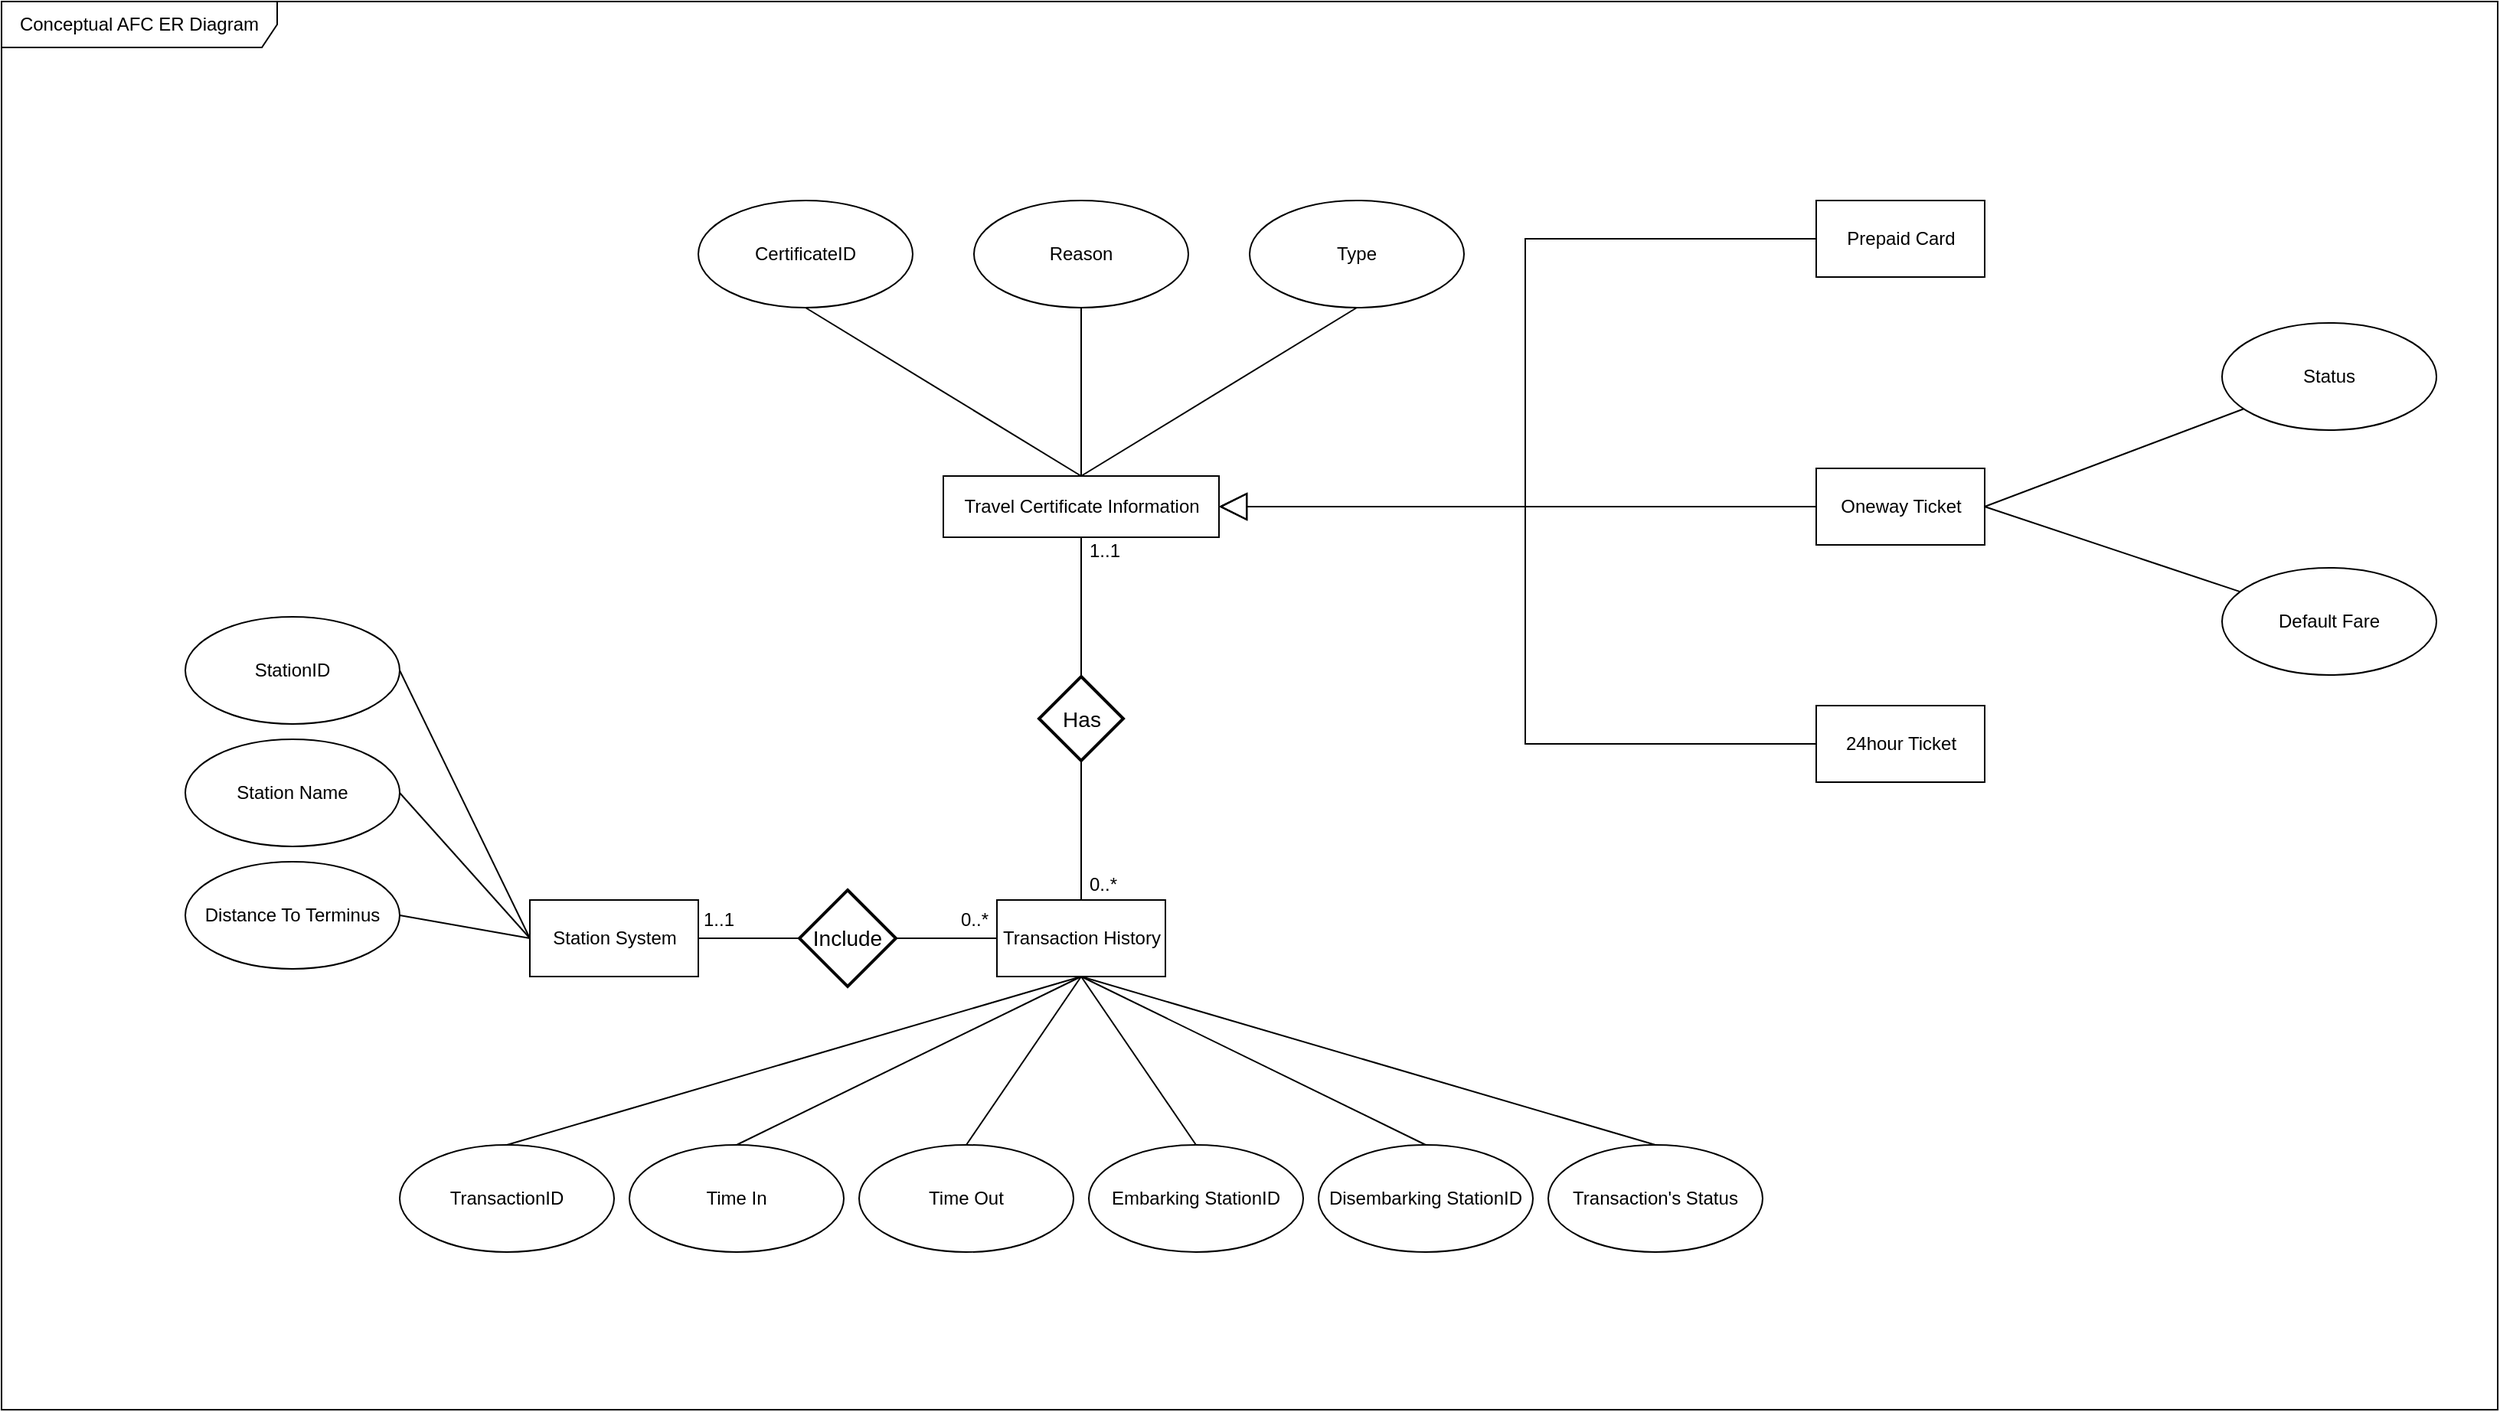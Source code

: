 <mxfile version="12.1.9" type="device" pages="1"><diagram id="IIVnU5TS93NYjTbu1rzC" name="Page-1"><mxGraphModel dx="2705" dy="771" grid="1" gridSize="10" guides="1" tooltips="1" connect="1" arrows="1" fold="1" page="1" pageScale="1" pageWidth="1169" pageHeight="827" math="0" shadow="0"><root><mxCell id="0"/><mxCell id="1" parent="0"/><mxCell id="9WDU5_tVH0Kmsjpy-VmY-76" value="&lt;span class=&quot;fontstyle0&quot;&gt;Conceptual AFC ER Diagram&lt;br&gt;&lt;/span&gt;" style="shape=umlFrame;whiteSpace=wrap;html=1;width=180;height=30;" parent="1" vertex="1"><mxGeometry x="-455" y="10" width="1630" height="920" as="geometry"/></mxCell><mxCell id="9WDU5_tVH0Kmsjpy-VmY-21" style="edgeStyle=orthogonalEdgeStyle;rounded=0;orthogonalLoop=1;jettySize=auto;html=1;exitX=0.5;exitY=1;exitDx=0;exitDy=0;entryX=0.5;entryY=0;entryDx=0;entryDy=0;endArrow=none;endFill=0;strokeColor=#000000;" parent="1" source="9WDU5_tVH0Kmsjpy-VmY-58" target="9WDU5_tVH0Kmsjpy-VmY-20" edge="1"><mxGeometry relative="1" as="geometry"/></mxCell><mxCell id="9WDU5_tVH0Kmsjpy-VmY-73" value="0..*" style="text;html=1;resizable=0;points=[];align=center;verticalAlign=middle;labelBackgroundColor=#ffffff;" parent="9WDU5_tVH0Kmsjpy-VmY-21" vertex="1" connectable="0"><mxGeometry x="0.764" y="1" relative="1" as="geometry"><mxPoint x="13" as="offset"/></mxGeometry></mxCell><mxCell id="9WDU5_tVH0Kmsjpy-VmY-35" style="edgeStyle=none;rounded=0;orthogonalLoop=1;jettySize=auto;html=1;exitX=0.5;exitY=0;exitDx=0;exitDy=0;startArrow=none;startFill=0;endArrow=none;endFill=0;strokeColor=#000000;" parent="1" source="9WDU5_tVH0Kmsjpy-VmY-15" target="9WDU5_tVH0Kmsjpy-VmY-33" edge="1"><mxGeometry relative="1" as="geometry"/></mxCell><mxCell id="9WDU5_tVH0Kmsjpy-VmY-15" value="Travel Certificate Information" style="html=1;" parent="1" vertex="1"><mxGeometry x="160" y="320" width="180" height="40" as="geometry"/></mxCell><mxCell id="9WDU5_tVH0Kmsjpy-VmY-44" style="edgeStyle=none;rounded=0;orthogonalLoop=1;jettySize=auto;html=1;exitX=0.5;exitY=1;exitDx=0;exitDy=0;entryX=0.5;entryY=0;entryDx=0;entryDy=0;startArrow=none;startFill=0;endArrow=none;endFill=0;strokeColor=#000000;" parent="1" source="9WDU5_tVH0Kmsjpy-VmY-20" target="9WDU5_tVH0Kmsjpy-VmY-38" edge="1"><mxGeometry relative="1" as="geometry"/></mxCell><mxCell id="9WDU5_tVH0Kmsjpy-VmY-45" style="edgeStyle=none;rounded=0;orthogonalLoop=1;jettySize=auto;html=1;exitX=0.5;exitY=1;exitDx=0;exitDy=0;entryX=0.5;entryY=0;entryDx=0;entryDy=0;startArrow=none;startFill=0;endArrow=none;endFill=0;strokeColor=#000000;" parent="1" source="9WDU5_tVH0Kmsjpy-VmY-20" target="9WDU5_tVH0Kmsjpy-VmY-39" edge="1"><mxGeometry relative="1" as="geometry"/></mxCell><mxCell id="9WDU5_tVH0Kmsjpy-VmY-46" style="edgeStyle=none;rounded=0;orthogonalLoop=1;jettySize=auto;html=1;exitX=0.5;exitY=1;exitDx=0;exitDy=0;entryX=0.5;entryY=0;entryDx=0;entryDy=0;startArrow=none;startFill=0;endArrow=none;endFill=0;strokeColor=#000000;" parent="1" source="9WDU5_tVH0Kmsjpy-VmY-20" target="9WDU5_tVH0Kmsjpy-VmY-40" edge="1"><mxGeometry relative="1" as="geometry"/></mxCell><mxCell id="9WDU5_tVH0Kmsjpy-VmY-47" style="edgeStyle=none;rounded=0;orthogonalLoop=1;jettySize=auto;html=1;exitX=0.5;exitY=1;exitDx=0;exitDy=0;entryX=0.5;entryY=0;entryDx=0;entryDy=0;startArrow=none;startFill=0;endArrow=none;endFill=0;strokeColor=#000000;" parent="1" source="9WDU5_tVH0Kmsjpy-VmY-20" target="9WDU5_tVH0Kmsjpy-VmY-41" edge="1"><mxGeometry relative="1" as="geometry"/></mxCell><mxCell id="9WDU5_tVH0Kmsjpy-VmY-48" style="edgeStyle=none;rounded=0;orthogonalLoop=1;jettySize=auto;html=1;exitX=0.5;exitY=1;exitDx=0;exitDy=0;entryX=0.5;entryY=0;entryDx=0;entryDy=0;startArrow=none;startFill=0;endArrow=none;endFill=0;strokeColor=#000000;" parent="1" source="9WDU5_tVH0Kmsjpy-VmY-20" target="9WDU5_tVH0Kmsjpy-VmY-42" edge="1"><mxGeometry relative="1" as="geometry"/></mxCell><mxCell id="9WDU5_tVH0Kmsjpy-VmY-49" style="edgeStyle=none;rounded=0;orthogonalLoop=1;jettySize=auto;html=1;exitX=0.5;exitY=1;exitDx=0;exitDy=0;entryX=0.5;entryY=0;entryDx=0;entryDy=0;startArrow=none;startFill=0;endArrow=none;endFill=0;strokeColor=#000000;" parent="1" source="9WDU5_tVH0Kmsjpy-VmY-20" target="9WDU5_tVH0Kmsjpy-VmY-43" edge="1"><mxGeometry relative="1" as="geometry"/></mxCell><mxCell id="9WDU5_tVH0Kmsjpy-VmY-20" value="Transaction History" style="html=1;" parent="1" vertex="1"><mxGeometry x="195" y="597" width="110" height="50" as="geometry"/></mxCell><mxCell id="9WDU5_tVH0Kmsjpy-VmY-50" style="edgeStyle=orthogonalEdgeStyle;rounded=0;orthogonalLoop=1;jettySize=auto;html=1;exitX=0;exitY=0.5;exitDx=0;exitDy=0;entryX=1;entryY=0.5;entryDx=0;entryDy=0;startArrow=none;startFill=0;endArrow=block;endFill=0;strokeColor=#000000;endSize=16;" parent="1" source="9WDU5_tVH0Kmsjpy-VmY-22" target="9WDU5_tVH0Kmsjpy-VmY-15" edge="1"><mxGeometry relative="1" as="geometry"/></mxCell><mxCell id="9WDU5_tVH0Kmsjpy-VmY-22" value="Prepaid Card" style="html=1;" parent="1" vertex="1"><mxGeometry x="730" y="140" width="110" height="50" as="geometry"/></mxCell><mxCell id="9WDU5_tVH0Kmsjpy-VmY-30" style="rounded=0;orthogonalLoop=1;jettySize=auto;html=1;exitX=1;exitY=0.5;exitDx=0;exitDy=0;startArrow=none;startFill=0;endArrow=none;endFill=0;strokeColor=#000000;" parent="1" source="9WDU5_tVH0Kmsjpy-VmY-23" target="9WDU5_tVH0Kmsjpy-VmY-26" edge="1"><mxGeometry relative="1" as="geometry"/></mxCell><mxCell id="9WDU5_tVH0Kmsjpy-VmY-31" style="rounded=0;orthogonalLoop=1;jettySize=auto;html=1;exitX=1;exitY=0.5;exitDx=0;exitDy=0;startArrow=none;startFill=0;endArrow=none;endFill=0;strokeColor=#000000;" parent="1" source="9WDU5_tVH0Kmsjpy-VmY-23" target="9WDU5_tVH0Kmsjpy-VmY-27" edge="1"><mxGeometry relative="1" as="geometry"/></mxCell><mxCell id="9WDU5_tVH0Kmsjpy-VmY-51" style="edgeStyle=orthogonalEdgeStyle;rounded=0;orthogonalLoop=1;jettySize=auto;html=1;exitX=0;exitY=0.5;exitDx=0;exitDy=0;startArrow=none;startFill=0;endArrow=block;endFill=0;strokeColor=#000000;endSize=16;" parent="1" source="9WDU5_tVH0Kmsjpy-VmY-23" edge="1"><mxGeometry relative="1" as="geometry"><mxPoint x="340" y="340" as="targetPoint"/></mxGeometry></mxCell><mxCell id="9WDU5_tVH0Kmsjpy-VmY-23" value="Oneway Ticket" style="html=1;" parent="1" vertex="1"><mxGeometry x="730" y="315" width="110" height="50" as="geometry"/></mxCell><mxCell id="9WDU5_tVH0Kmsjpy-VmY-52" style="edgeStyle=orthogonalEdgeStyle;rounded=0;orthogonalLoop=1;jettySize=auto;html=1;exitX=0;exitY=0.5;exitDx=0;exitDy=0;entryX=1;entryY=0.5;entryDx=0;entryDy=0;startArrow=none;startFill=0;endArrow=block;endFill=0;strokeColor=#000000;endSize=16;" parent="1" source="9WDU5_tVH0Kmsjpy-VmY-24" target="9WDU5_tVH0Kmsjpy-VmY-15" edge="1"><mxGeometry relative="1" as="geometry"/></mxCell><mxCell id="9WDU5_tVH0Kmsjpy-VmY-24" value="24hour Ticket" style="html=1;" parent="1" vertex="1"><mxGeometry x="730" y="470" width="110" height="50" as="geometry"/></mxCell><mxCell id="9WDU5_tVH0Kmsjpy-VmY-26" value="Status" style="ellipse;whiteSpace=wrap;html=1;" parent="1" vertex="1"><mxGeometry x="995" y="220" width="140" height="70" as="geometry"/></mxCell><mxCell id="9WDU5_tVH0Kmsjpy-VmY-27" value="Default Fare" style="ellipse;whiteSpace=wrap;html=1;" parent="1" vertex="1"><mxGeometry x="995" y="380" width="140" height="70" as="geometry"/></mxCell><mxCell id="9WDU5_tVH0Kmsjpy-VmY-36" style="edgeStyle=none;rounded=0;orthogonalLoop=1;jettySize=auto;html=1;exitX=0.5;exitY=1;exitDx=0;exitDy=0;entryX=0.5;entryY=0;entryDx=0;entryDy=0;startArrow=none;startFill=0;endArrow=none;endFill=0;strokeColor=#000000;" parent="1" source="9WDU5_tVH0Kmsjpy-VmY-32" target="9WDU5_tVH0Kmsjpy-VmY-15" edge="1"><mxGeometry relative="1" as="geometry"/></mxCell><mxCell id="9WDU5_tVH0Kmsjpy-VmY-32" value="CertificateID" style="ellipse;whiteSpace=wrap;html=1;" parent="1" vertex="1"><mxGeometry y="140" width="140" height="70" as="geometry"/></mxCell><mxCell id="9WDU5_tVH0Kmsjpy-VmY-33" value="Reason" style="ellipse;whiteSpace=wrap;html=1;" parent="1" vertex="1"><mxGeometry x="180" y="140" width="140" height="70" as="geometry"/></mxCell><mxCell id="9WDU5_tVH0Kmsjpy-VmY-37" style="edgeStyle=none;rounded=0;orthogonalLoop=1;jettySize=auto;html=1;exitX=0.5;exitY=1;exitDx=0;exitDy=0;startArrow=none;startFill=0;endArrow=none;endFill=0;strokeColor=#000000;" parent="1" source="9WDU5_tVH0Kmsjpy-VmY-34" edge="1"><mxGeometry relative="1" as="geometry"><mxPoint x="250" y="320" as="targetPoint"/></mxGeometry></mxCell><mxCell id="9WDU5_tVH0Kmsjpy-VmY-34" value="Type" style="ellipse;whiteSpace=wrap;html=1;" parent="1" vertex="1"><mxGeometry x="360" y="140" width="140" height="70" as="geometry"/></mxCell><mxCell id="9WDU5_tVH0Kmsjpy-VmY-38" value="TransactionID" style="ellipse;whiteSpace=wrap;html=1;" parent="1" vertex="1"><mxGeometry x="-195" y="757" width="140" height="70" as="geometry"/></mxCell><mxCell id="9WDU5_tVH0Kmsjpy-VmY-39" value="Time In" style="ellipse;whiteSpace=wrap;html=1;" parent="1" vertex="1"><mxGeometry x="-45" y="757" width="140" height="70" as="geometry"/></mxCell><mxCell id="9WDU5_tVH0Kmsjpy-VmY-40" value="Time Out" style="ellipse;whiteSpace=wrap;html=1;" parent="1" vertex="1"><mxGeometry x="105" y="757" width="140" height="70" as="geometry"/></mxCell><mxCell id="9WDU5_tVH0Kmsjpy-VmY-41" value="Embarking StationID" style="ellipse;whiteSpace=wrap;html=1;" parent="1" vertex="1"><mxGeometry x="255" y="757" width="140" height="70" as="geometry"/></mxCell><mxCell id="9WDU5_tVH0Kmsjpy-VmY-42" value="Disembarking StationID" style="ellipse;whiteSpace=wrap;html=1;" parent="1" vertex="1"><mxGeometry x="405" y="757" width="140" height="70" as="geometry"/></mxCell><mxCell id="9WDU5_tVH0Kmsjpy-VmY-43" value="Transaction's Status&lt;br&gt;" style="ellipse;whiteSpace=wrap;html=1;" parent="1" vertex="1"><mxGeometry x="555" y="757" width="140" height="70" as="geometry"/></mxCell><mxCell id="9WDU5_tVH0Kmsjpy-VmY-65" style="edgeStyle=orthogonalEdgeStyle;rounded=0;orthogonalLoop=1;jettySize=auto;html=1;exitX=1;exitY=0.5;exitDx=0;exitDy=0;entryX=0;entryY=0.5;entryDx=0;entryDy=0;startArrow=none;startFill=0;endArrow=none;endFill=0;endSize=16;strokeColor=#000000;strokeWidth=1;" parent="1" source="9WDU5_tVH0Kmsjpy-VmY-54" target="9WDU5_tVH0Kmsjpy-VmY-64" edge="1"><mxGeometry relative="1" as="geometry"/></mxCell><mxCell id="9WDU5_tVH0Kmsjpy-VmY-69" style="edgeStyle=none;rounded=0;orthogonalLoop=1;jettySize=auto;html=1;exitX=0;exitY=0.5;exitDx=0;exitDy=0;entryX=1;entryY=0.5;entryDx=0;entryDy=0;startArrow=none;startFill=0;endArrow=none;endFill=0;endSize=16;strokeColor=#000000;strokeWidth=1;" parent="1" source="9WDU5_tVH0Kmsjpy-VmY-54" target="9WDU5_tVH0Kmsjpy-VmY-56" edge="1"><mxGeometry relative="1" as="geometry"/></mxCell><mxCell id="9WDU5_tVH0Kmsjpy-VmY-70" style="edgeStyle=none;rounded=0;orthogonalLoop=1;jettySize=auto;html=1;exitX=0;exitY=0.5;exitDx=0;exitDy=0;entryX=1;entryY=0.5;entryDx=0;entryDy=0;startArrow=none;startFill=0;endArrow=none;endFill=0;endSize=16;strokeColor=#000000;strokeWidth=1;" parent="1" source="9WDU5_tVH0Kmsjpy-VmY-54" target="9WDU5_tVH0Kmsjpy-VmY-57" edge="1"><mxGeometry relative="1" as="geometry"/></mxCell><mxCell id="9WDU5_tVH0Kmsjpy-VmY-54" value="Station System" style="html=1;" parent="1" vertex="1"><mxGeometry x="-110" y="597" width="110" height="50" as="geometry"/></mxCell><mxCell id="9WDU5_tVH0Kmsjpy-VmY-67" style="rounded=0;orthogonalLoop=1;jettySize=auto;html=1;exitX=1;exitY=0.5;exitDx=0;exitDy=0;entryX=0;entryY=0.5;entryDx=0;entryDy=0;startArrow=none;startFill=0;endArrow=none;endFill=0;endSize=16;strokeColor=#000000;strokeWidth=1;" parent="1" source="9WDU5_tVH0Kmsjpy-VmY-55" target="9WDU5_tVH0Kmsjpy-VmY-54" edge="1"><mxGeometry relative="1" as="geometry"/></mxCell><mxCell id="9WDU5_tVH0Kmsjpy-VmY-55" value="StationID" style="ellipse;whiteSpace=wrap;html=1;" parent="1" vertex="1"><mxGeometry x="-335" y="412" width="140" height="70" as="geometry"/></mxCell><mxCell id="9WDU5_tVH0Kmsjpy-VmY-56" value="Station Name" style="ellipse;whiteSpace=wrap;html=1;" parent="1" vertex="1"><mxGeometry x="-335" y="492" width="140" height="70" as="geometry"/></mxCell><mxCell id="9WDU5_tVH0Kmsjpy-VmY-57" value="Distance To Terminus" style="ellipse;whiteSpace=wrap;html=1;" parent="1" vertex="1"><mxGeometry x="-335" y="572" width="140" height="70" as="geometry"/></mxCell><mxCell id="9WDU5_tVH0Kmsjpy-VmY-58" value="Has" style="shape=rhombus;strokeWidth=2;fontSize=17;perimeter=rhombusPerimeter;whiteSpace=wrap;html=1;align=center;fontSize=14;" parent="1" vertex="1"><mxGeometry x="222.5" y="451" width="55" height="55" as="geometry"/></mxCell><mxCell id="9WDU5_tVH0Kmsjpy-VmY-59" style="edgeStyle=orthogonalEdgeStyle;rounded=0;orthogonalLoop=1;jettySize=auto;html=1;exitX=0.5;exitY=1;exitDx=0;exitDy=0;entryX=0.5;entryY=0;entryDx=0;entryDy=0;endArrow=none;endFill=0;strokeColor=#000000;" parent="1" source="9WDU5_tVH0Kmsjpy-VmY-15" target="9WDU5_tVH0Kmsjpy-VmY-58" edge="1"><mxGeometry relative="1" as="geometry"><mxPoint x="250" y="487" as="sourcePoint"/><mxPoint x="250" y="597" as="targetPoint"/></mxGeometry></mxCell><mxCell id="9WDU5_tVH0Kmsjpy-VmY-71" value="1..1" style="text;html=1;resizable=0;points=[];align=center;verticalAlign=middle;labelBackgroundColor=#ffffff;" parent="9WDU5_tVH0Kmsjpy-VmY-59" vertex="1" connectable="0"><mxGeometry x="-0.745" y="-2" relative="1" as="geometry"><mxPoint x="17" y="-3" as="offset"/></mxGeometry></mxCell><mxCell id="9WDU5_tVH0Kmsjpy-VmY-74" value="0..*" style="text;html=1;resizable=0;points=[];align=center;verticalAlign=middle;labelBackgroundColor=#ffffff;" parent="9WDU5_tVH0Kmsjpy-VmY-59" vertex="1" connectable="0"><mxGeometry x="-0.745" y="-2" relative="1" as="geometry"><mxPoint x="-68" y="238" as="offset"/></mxGeometry></mxCell><mxCell id="9WDU5_tVH0Kmsjpy-VmY-75" value="1..1" style="text;html=1;resizable=0;points=[];align=center;verticalAlign=middle;labelBackgroundColor=#ffffff;" parent="9WDU5_tVH0Kmsjpy-VmY-59" vertex="1" connectable="0"><mxGeometry x="-0.745" y="-2" relative="1" as="geometry"><mxPoint x="-235" y="238" as="offset"/></mxGeometry></mxCell><mxCell id="9WDU5_tVH0Kmsjpy-VmY-66" style="edgeStyle=orthogonalEdgeStyle;rounded=0;orthogonalLoop=1;jettySize=auto;html=1;exitX=1;exitY=0.5;exitDx=0;exitDy=0;entryX=0;entryY=0.5;entryDx=0;entryDy=0;startArrow=none;startFill=0;endArrow=none;endFill=0;endSize=16;strokeColor=#000000;strokeWidth=1;" parent="1" source="9WDU5_tVH0Kmsjpy-VmY-64" target="9WDU5_tVH0Kmsjpy-VmY-20" edge="1"><mxGeometry relative="1" as="geometry"/></mxCell><mxCell id="9WDU5_tVH0Kmsjpy-VmY-64" value="Include" style="shape=rhombus;strokeWidth=2;fontSize=17;perimeter=rhombusPerimeter;whiteSpace=wrap;html=1;align=center;fontSize=14;" parent="1" vertex="1"><mxGeometry x="66" y="590.5" width="63" height="63" as="geometry"/></mxCell></root></mxGraphModel></diagram></mxfile>